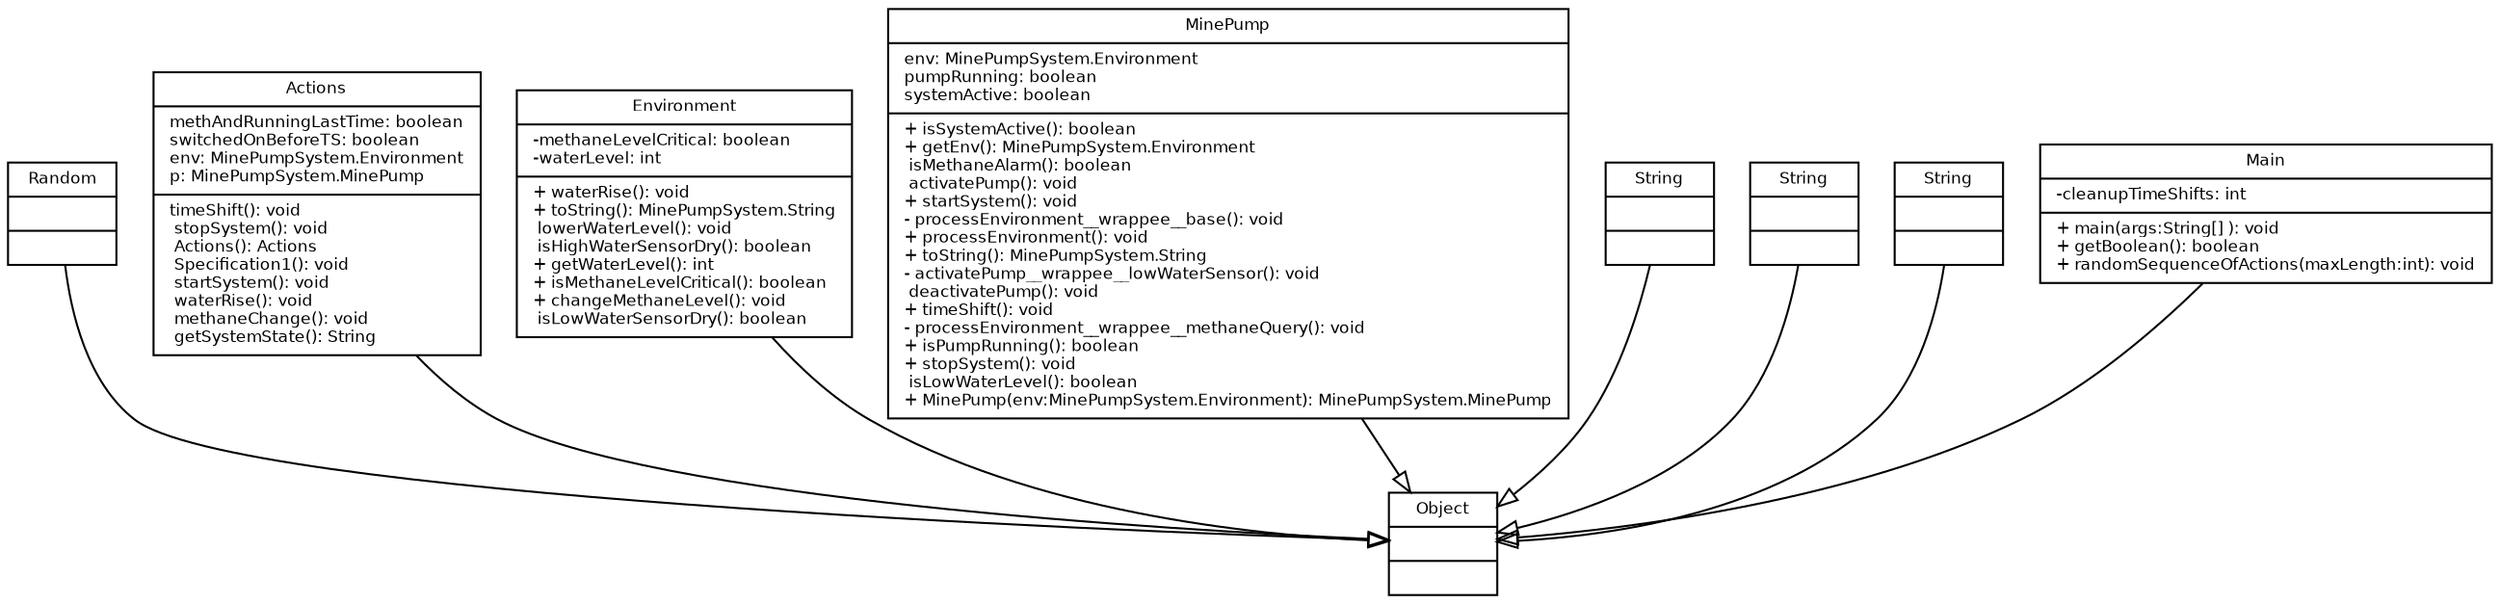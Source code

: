 digraph TypeHierarchy { 
        fontname = "Bitstream Vera Sans"
        fontsize = 8

        node [
                  fontname = "Bitstream Vera Sans"
                  fontsize = 8
                  shape = "record"
        ]

        edge [
                  fontname = "Bitstream Vera Sans"
                  fontsize = 8
        ]

        Random [
                  label = "{Random||}"
        ]

        Actions [
                  label = "{Actions|methAndRunningLastTime: boolean\lswitchedOnBeforeTS: boolean\lenv: MinePumpSystem.Environment\lp: MinePumpSystem.MinePump\l| timeShift(): void\l stopSystem(): void\l Actions(): Actions\l Specification1(): void\l startSystem(): void\l waterRise(): void\l methaneChange(): void\l getSystemState(): String\l}"
        ]

        MinePumpSystem_Environment [
                  label = "{Environment|-methaneLevelCritical: boolean\l-waterLevel: int\l|+ waterRise(): void\l+ toString(): MinePumpSystem.String\l lowerWaterLevel(): void\l isHighWaterSensorDry(): boolean\l+ getWaterLevel(): int\l+ isMethaneLevelCritical(): boolean\l+ changeMethaneLevel(): void\l isLowWaterSensorDry(): boolean\l}"
        ]

        MinePumpSystem_MinePump [
                  label = "{MinePump|env: MinePumpSystem.Environment\lpumpRunning: boolean\lsystemActive: boolean\l|+ isSystemActive(): boolean\l+ getEnv(): MinePumpSystem.Environment\l isMethaneAlarm(): boolean\l activatePump(): void\l+ startSystem(): void\l- processEnvironment__wrappee__base(): void\l+ processEnvironment(): void\l+ toString(): MinePumpSystem.String\l- activatePump__wrappee__lowWaterSensor(): void\l deactivatePump(): void\l+ timeShift(): void\l- processEnvironment__wrappee__methaneQuery(): void\l+ isPumpRunning(): boolean\l+ stopSystem(): void\l isLowWaterLevel(): boolean\l+ MinePump(env:MinePumpSystem.Environment): MinePumpSystem.MinePump\l}"
        ]

        String [
                  label = "{String||}"
        ]

        java_lang_String [
                  label = "{String||}"
        ]

        java_lang_Object [
                  label = "{Object||}"
        ]

        MinePumpSystem_String [
                  label = "{String||}"
        ]

        Main [
                  label = "{Main|-cleanupTimeShifts: int\l|+ main(args:String[] ): void\l+ getBoolean(): boolean\l+ randomSequenceOfActions(maxLength:int): void\l}"
        ]

        edge [
                  arrowhead = "empty"
                  style = "solid"
                  arrowtail = "none"
        ]

        Random -> java_lang_Object
        Actions -> java_lang_Object
        MinePumpSystem_Environment -> java_lang_Object
        MinePumpSystem_MinePump -> java_lang_Object
        String -> java_lang_Object
        java_lang_String -> java_lang_Object
        MinePumpSystem_String -> java_lang_Object
        Main -> java_lang_Object
        edge [
                  arrowhead = "empty"
                  style = "dashed"
                  arrowtail = "none"
        ]

        edge [
                  arrowhead = "normal"
                  style = "solid"
                  arrowtail = "odot"
        ]

}